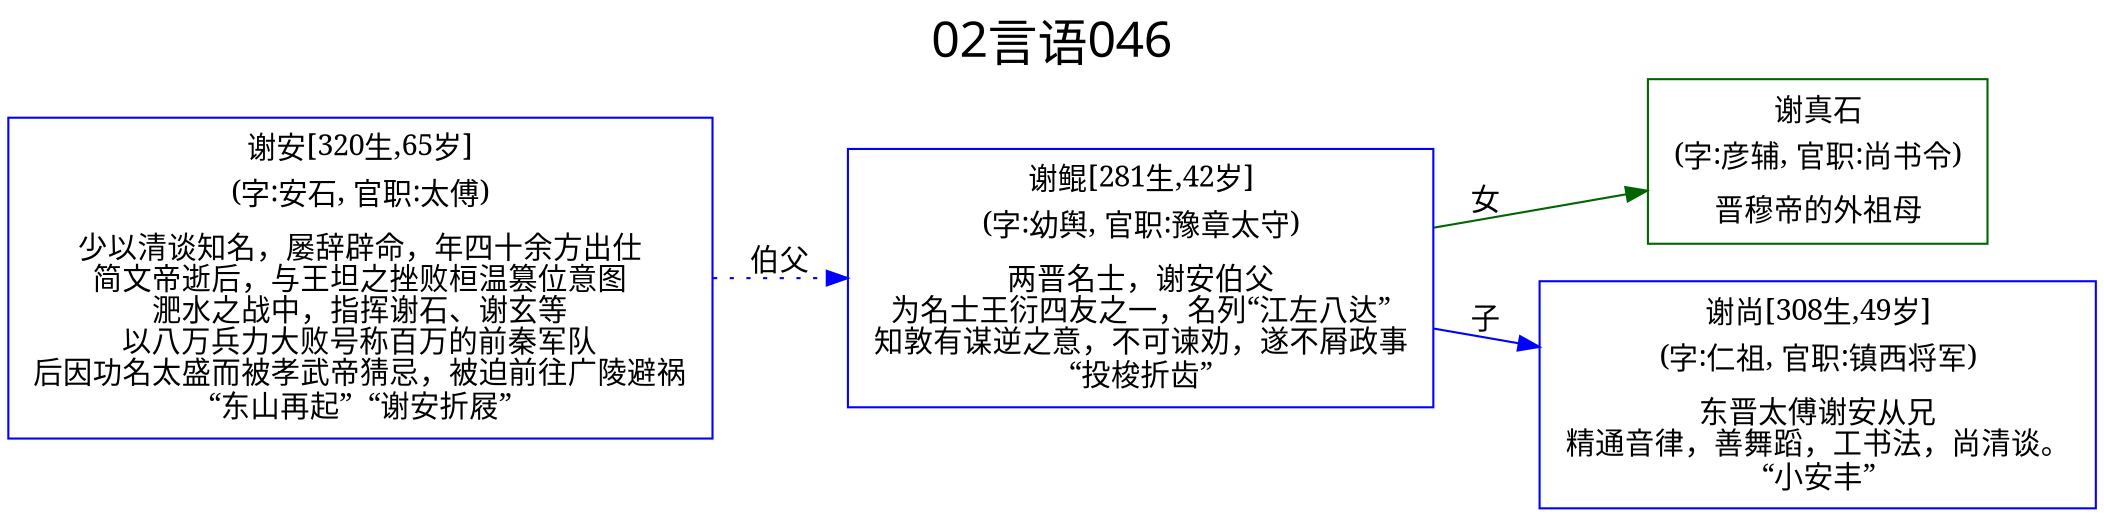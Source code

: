 
digraph
{
	rankdir = "LR";
	ranksep = 0.5;
	label = "02言语046";
	labelloc = "t";
	fontsize = "24";
	fontname = "SimHei";

	graph [style="filled", color="lightgrey"];
	node [fontname="SimSun"];
	edge [fontname="SimSun"];

	谢鲲 [shape="box", color="blue", label=<<table border="0" cellborder="0"><tr><td>谢鲲[281生,42岁]</td></tr><tr><td>(字:幼舆, 官职:豫章太守)</td></tr><tr><td></td></tr><tr><td>两晋名士，谢安伯父<br/>为名士王衍四友之一，名列“江左八达”<br/>知敦有谋逆之意，不可谏劝，遂不屑政事<br/>“投梭折齿”<br/></td></tr></table>>];
	谢真石 [shape="box", color="darkgreen", label=<<table border="0" cellborder="0"><tr><td>谢真石</td></tr><tr><td>(字:彦辅, 官职:尚书令)</td></tr><tr><td></td></tr><tr><td>晋穆帝的外祖母<br/></td></tr></table>>];
	谢尚 [shape="box", color="blue", label=<<table border="0" cellborder="0"><tr><td>谢尚[308生,49岁]</td></tr><tr><td>(字:仁祖, 官职:镇西将军)</td></tr><tr><td></td></tr><tr><td>东晋太傅谢安从兄<br/>精通音律，善舞蹈，工书法，尚清谈。<br/>“小安丰”<br/></td></tr></table>>];
	谢安 [shape="box", color="blue", label=<<table border="0" cellborder="0"><tr><td>谢安[320生,65岁]</td></tr><tr><td>(字:安石, 官职:太傅)</td></tr><tr><td></td></tr><tr><td>少以清谈知名，屡辞辟命，年四十余方出仕<br/>简文帝逝后，与王坦之挫败桓温篡位意图<br/>淝水之战中，指挥谢石、谢玄等<br/>以八万兵力大败号称百万的前秦军队<br/>后因功名太盛而被孝武帝猜忌，被迫前往广陵避祸<br/>“东山再起”  “谢安折屐”<br/></td></tr></table>>];

	谢鲲 -> 谢尚 [label="子", style=solid, color="blue"];
	谢鲲 -> 谢真石 [label="女", style=solid, color="darkgreen"];
	谢安 -> 谢鲲 [label="伯父", style=dotted, color="blue"];


}
